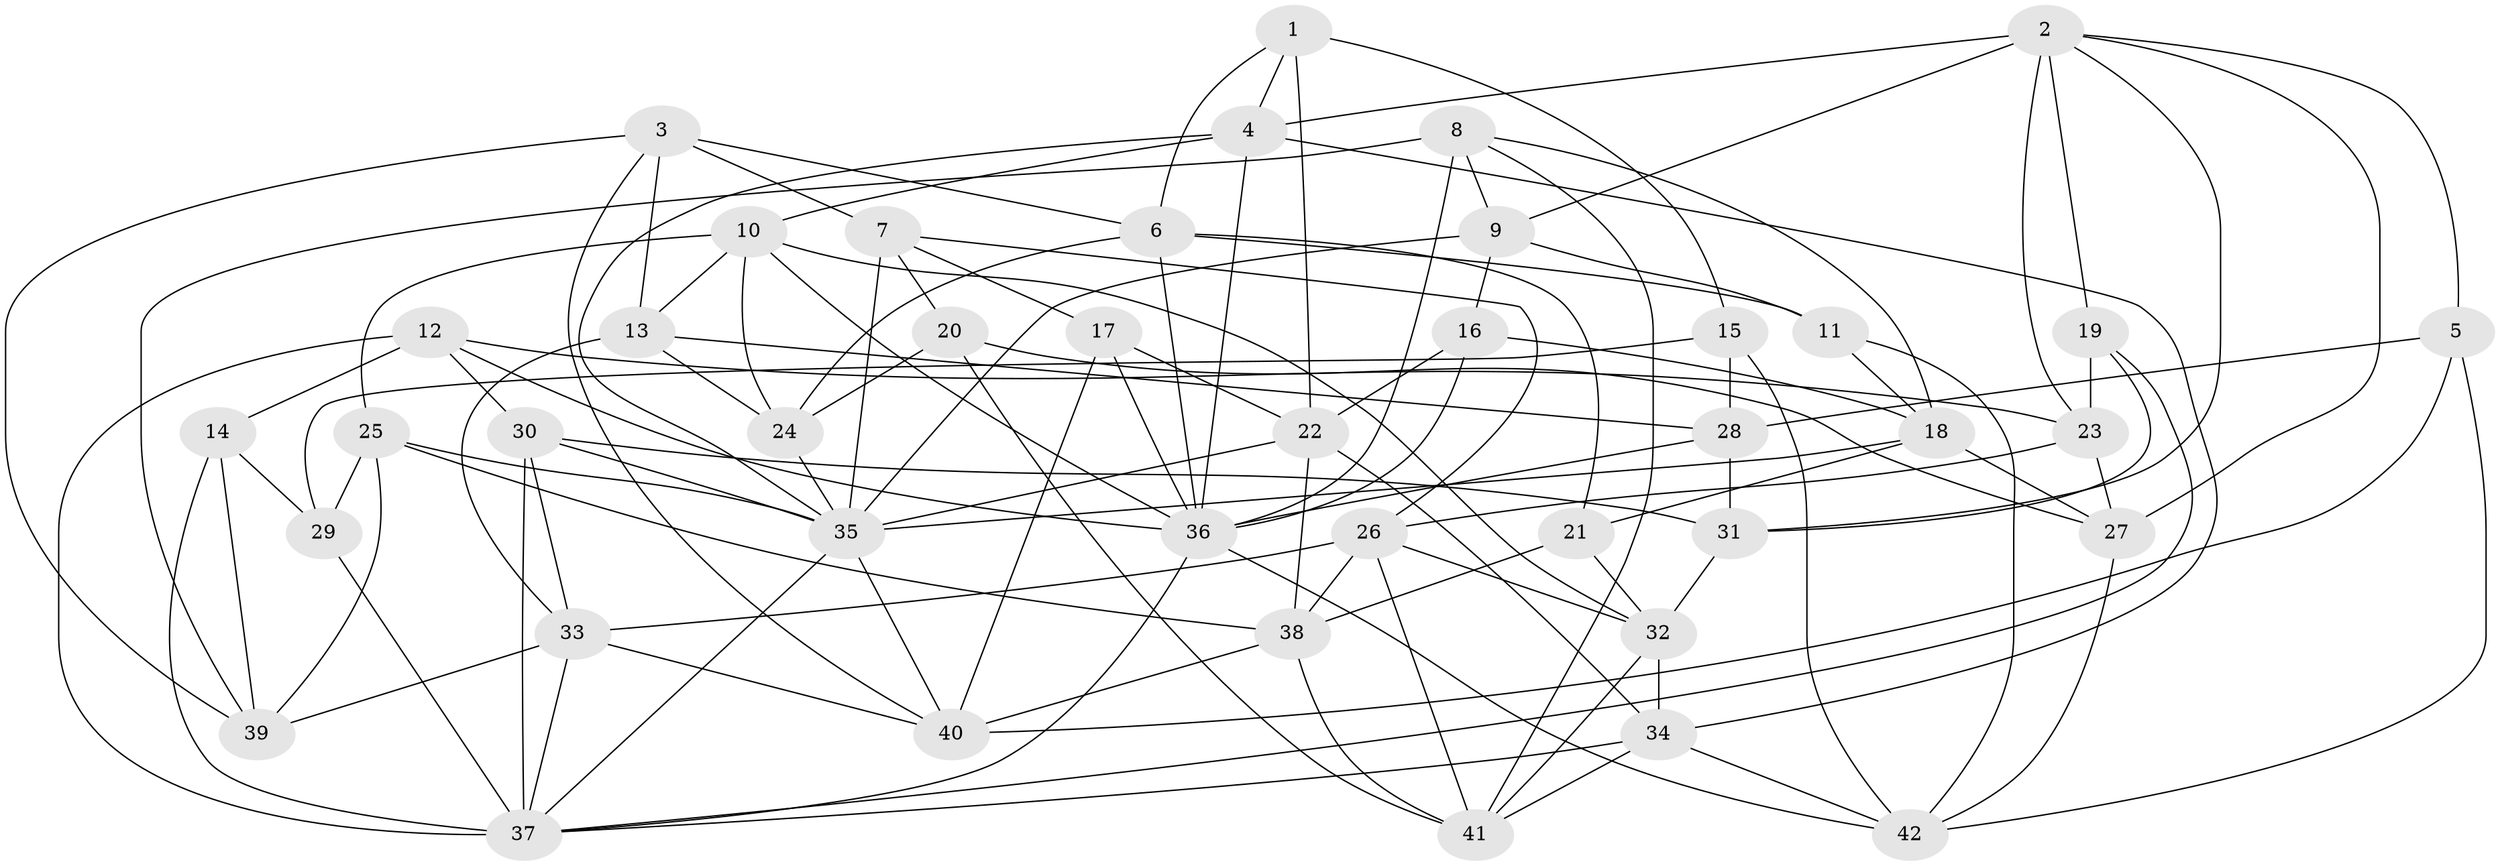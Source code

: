 // original degree distribution, {4: 1.0}
// Generated by graph-tools (version 1.1) at 2025/27/03/09/25 03:27:02]
// undirected, 42 vertices, 114 edges
graph export_dot {
graph [start="1"]
  node [color=gray90,style=filled];
  1;
  2;
  3;
  4;
  5;
  6;
  7;
  8;
  9;
  10;
  11;
  12;
  13;
  14;
  15;
  16;
  17;
  18;
  19;
  20;
  21;
  22;
  23;
  24;
  25;
  26;
  27;
  28;
  29;
  30;
  31;
  32;
  33;
  34;
  35;
  36;
  37;
  38;
  39;
  40;
  41;
  42;
  1 -- 4 [weight=1.0];
  1 -- 6 [weight=1.0];
  1 -- 15 [weight=1.0];
  1 -- 22 [weight=1.0];
  2 -- 4 [weight=1.0];
  2 -- 5 [weight=1.0];
  2 -- 9 [weight=2.0];
  2 -- 19 [weight=1.0];
  2 -- 23 [weight=2.0];
  2 -- 27 [weight=2.0];
  2 -- 31 [weight=1.0];
  3 -- 6 [weight=1.0];
  3 -- 7 [weight=2.0];
  3 -- 13 [weight=1.0];
  3 -- 39 [weight=1.0];
  3 -- 40 [weight=1.0];
  4 -- 10 [weight=1.0];
  4 -- 34 [weight=1.0];
  4 -- 35 [weight=1.0];
  4 -- 36 [weight=1.0];
  5 -- 28 [weight=1.0];
  5 -- 40 [weight=1.0];
  5 -- 42 [weight=1.0];
  6 -- 11 [weight=1.0];
  6 -- 21 [weight=1.0];
  6 -- 24 [weight=1.0];
  6 -- 36 [weight=1.0];
  7 -- 17 [weight=1.0];
  7 -- 20 [weight=1.0];
  7 -- 26 [weight=1.0];
  7 -- 35 [weight=1.0];
  8 -- 9 [weight=1.0];
  8 -- 18 [weight=1.0];
  8 -- 36 [weight=1.0];
  8 -- 39 [weight=2.0];
  8 -- 41 [weight=1.0];
  9 -- 11 [weight=1.0];
  9 -- 16 [weight=1.0];
  9 -- 35 [weight=1.0];
  10 -- 13 [weight=1.0];
  10 -- 24 [weight=1.0];
  10 -- 25 [weight=1.0];
  10 -- 32 [weight=1.0];
  10 -- 36 [weight=1.0];
  11 -- 18 [weight=1.0];
  11 -- 42 [weight=1.0];
  12 -- 14 [weight=1.0];
  12 -- 23 [weight=1.0];
  12 -- 30 [weight=1.0];
  12 -- 36 [weight=1.0];
  12 -- 37 [weight=2.0];
  13 -- 24 [weight=2.0];
  13 -- 28 [weight=1.0];
  13 -- 33 [weight=1.0];
  14 -- 29 [weight=1.0];
  14 -- 37 [weight=1.0];
  14 -- 39 [weight=1.0];
  15 -- 28 [weight=2.0];
  15 -- 29 [weight=2.0];
  15 -- 42 [weight=1.0];
  16 -- 18 [weight=1.0];
  16 -- 22 [weight=1.0];
  16 -- 36 [weight=1.0];
  17 -- 22 [weight=1.0];
  17 -- 36 [weight=1.0];
  17 -- 40 [weight=1.0];
  18 -- 21 [weight=1.0];
  18 -- 27 [weight=1.0];
  18 -- 35 [weight=1.0];
  19 -- 23 [weight=1.0];
  19 -- 31 [weight=1.0];
  19 -- 37 [weight=1.0];
  20 -- 24 [weight=1.0];
  20 -- 27 [weight=1.0];
  20 -- 41 [weight=1.0];
  21 -- 32 [weight=1.0];
  21 -- 38 [weight=1.0];
  22 -- 34 [weight=1.0];
  22 -- 35 [weight=1.0];
  22 -- 38 [weight=1.0];
  23 -- 26 [weight=1.0];
  23 -- 27 [weight=1.0];
  24 -- 35 [weight=1.0];
  25 -- 29 [weight=2.0];
  25 -- 35 [weight=1.0];
  25 -- 38 [weight=1.0];
  25 -- 39 [weight=1.0];
  26 -- 32 [weight=1.0];
  26 -- 33 [weight=1.0];
  26 -- 38 [weight=1.0];
  26 -- 41 [weight=1.0];
  27 -- 42 [weight=1.0];
  28 -- 31 [weight=1.0];
  28 -- 36 [weight=1.0];
  29 -- 37 [weight=1.0];
  30 -- 31 [weight=2.0];
  30 -- 33 [weight=1.0];
  30 -- 35 [weight=1.0];
  30 -- 37 [weight=1.0];
  31 -- 32 [weight=1.0];
  32 -- 34 [weight=1.0];
  32 -- 41 [weight=1.0];
  33 -- 37 [weight=1.0];
  33 -- 39 [weight=1.0];
  33 -- 40 [weight=1.0];
  34 -- 37 [weight=1.0];
  34 -- 41 [weight=1.0];
  34 -- 42 [weight=1.0];
  35 -- 37 [weight=1.0];
  35 -- 40 [weight=1.0];
  36 -- 37 [weight=1.0];
  36 -- 42 [weight=1.0];
  38 -- 40 [weight=1.0];
  38 -- 41 [weight=1.0];
}
